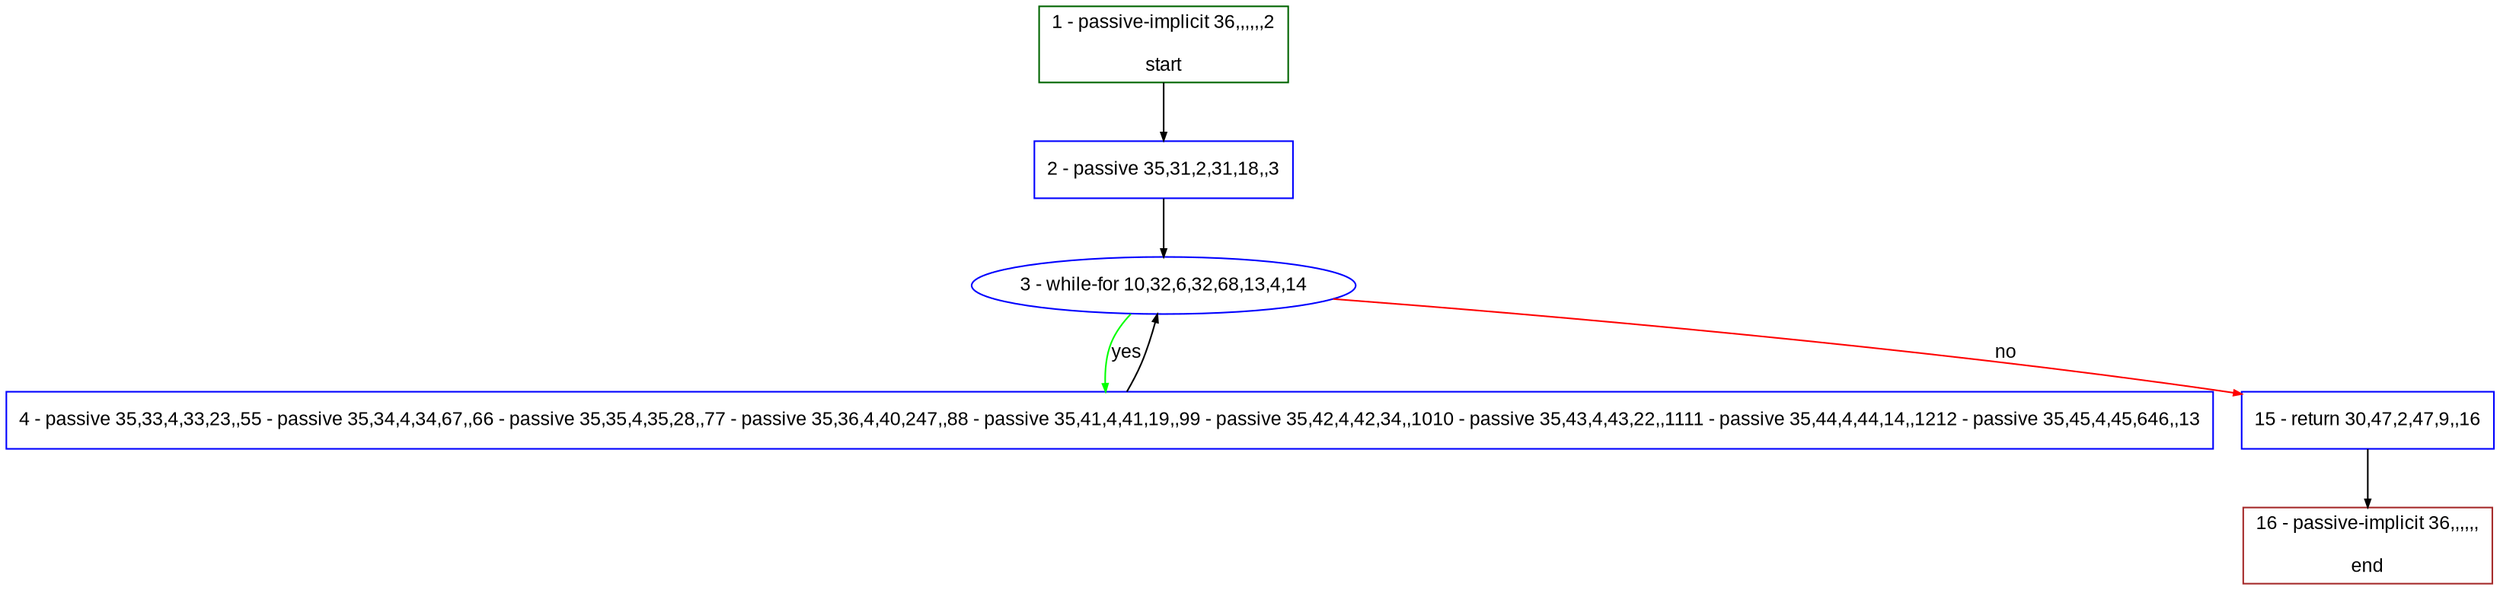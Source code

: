 digraph "" {
  graph [pack="true", label="", fontsize="12", packmode="clust", fontname="Arial", fillcolor="#FFFFCC", bgcolor="white", style="rounded,filled", compound="true"];
  node [node_initialized="no", label="", color="grey", fontsize="12", fillcolor="white", fontname="Arial", style="filled", shape="rectangle", compound="true", fixedsize="false"];
  edge [fontcolor="black", arrowhead="normal", arrowtail="none", arrowsize="0.5", ltail="", label="", color="black", fontsize="12", lhead="", fontname="Arial", dir="forward", compound="true"];
  __N1 [label="2 - passive 35,31,2,31,18,,3", color="#0000ff", fillcolor="#ffffff", style="filled", shape="box"];
  __N2 [label="1 - passive-implicit 36,,,,,,2\n\nstart", color="#006400", fillcolor="#ffffff", style="filled", shape="box"];
  __N3 [label="3 - while-for 10,32,6,32,68,13,4,14", color="#0000ff", fillcolor="#ffffff", style="filled", shape="oval"];
  __N4 [label="4 - passive 35,33,4,33,23,,55 - passive 35,34,4,34,67,,66 - passive 35,35,4,35,28,,77 - passive 35,36,4,40,247,,88 - passive 35,41,4,41,19,,99 - passive 35,42,4,42,34,,1010 - passive 35,43,4,43,22,,1111 - passive 35,44,4,44,14,,1212 - passive 35,45,4,45,646,,13", color="#0000ff", fillcolor="#ffffff", style="filled", shape="box"];
  __N5 [label="15 - return 30,47,2,47,9,,16", color="#0000ff", fillcolor="#ffffff", style="filled", shape="box"];
  __N6 [label="16 - passive-implicit 36,,,,,,\n\nend", color="#a52a2a", fillcolor="#ffffff", style="filled", shape="box"];
  __N2 -> __N1 [arrowhead="normal", arrowtail="none", color="#000000", label="", dir="forward"];
  __N1 -> __N3 [arrowhead="normal", arrowtail="none", color="#000000", label="", dir="forward"];
  __N3 -> __N4 [arrowhead="normal", arrowtail="none", color="#00ff00", label="yes", dir="forward"];
  __N4 -> __N3 [arrowhead="normal", arrowtail="none", color="#000000", label="", dir="forward"];
  __N3 -> __N5 [arrowhead="normal", arrowtail="none", color="#ff0000", label="no", dir="forward"];
  __N5 -> __N6 [arrowhead="normal", arrowtail="none", color="#000000", label="", dir="forward"];
}
